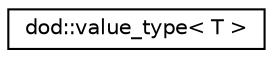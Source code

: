 digraph "Graphical Class Hierarchy"
{
 // LATEX_PDF_SIZE
  edge [fontname="Helvetica",fontsize="10",labelfontname="Helvetica",labelfontsize="10"];
  node [fontname="Helvetica",fontsize="10",shape=record];
  rankdir="LR";
  Node0 [label="dod::value_type\< T \>",height=0.2,width=0.4,color="black", fillcolor="white", style="filled",URL="$structdod_1_1value__type.html",tooltip="Type trait for accessing value type of the ID type."];
}
